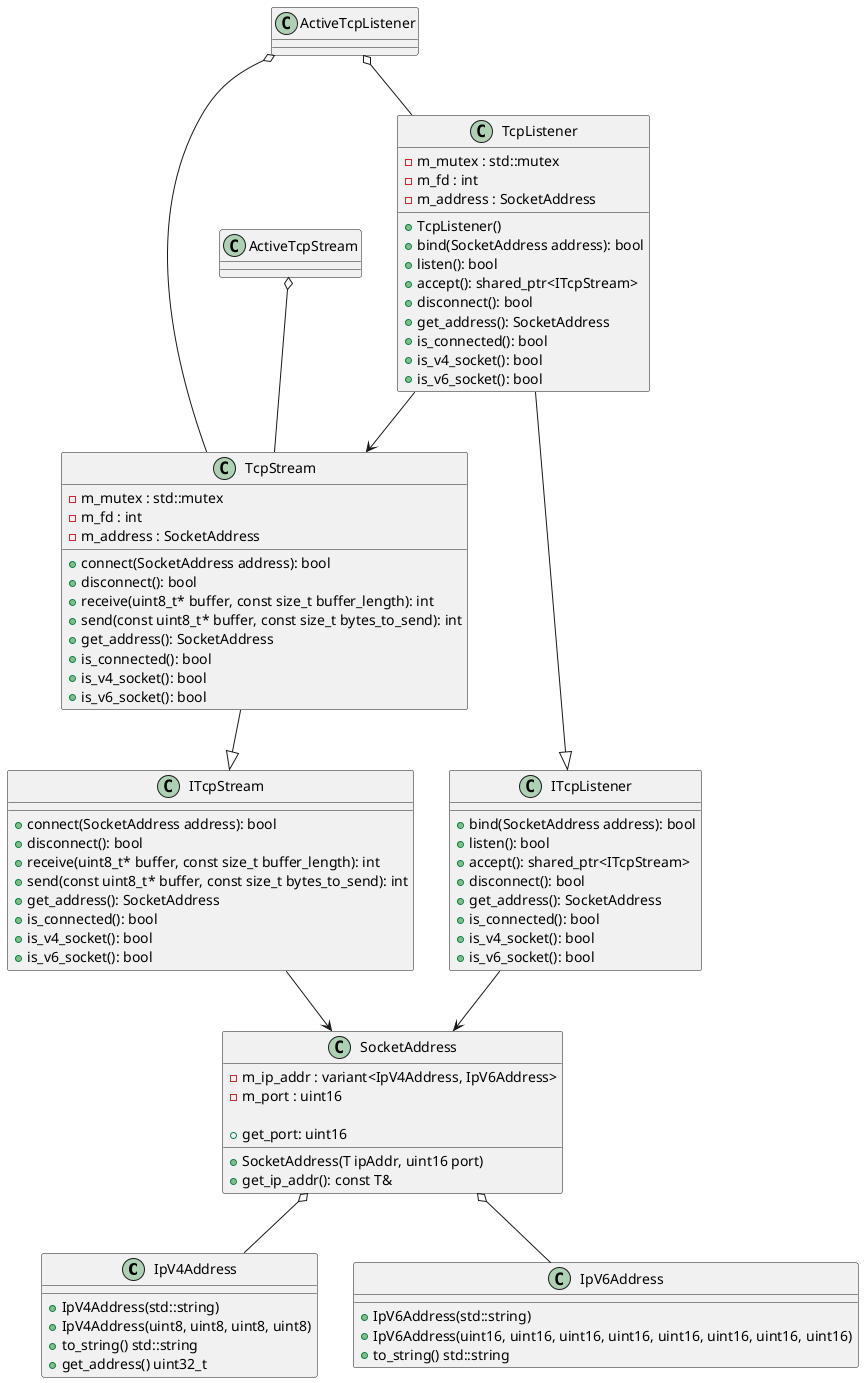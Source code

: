@startuml

class IpV4Address
{
   + IpV4Address(std::string)
   + IpV4Address(uint8, uint8, uint8, uint8)
   + to_string() std::string
   + get_address() uint32_t
}

class IpV6Address
{
   + IpV6Address(std::string)
   + IpV6Address(uint16, uint16, uint16, uint16, uint16, uint16, uint16, uint16)
   + to_string() std::string
}

class SocketAddress
{
   - m_ip_addr : variant<IpV4Address, IpV6Address>
   - m_port : uint16

   + SocketAddress(T ipAddr, uint16 port)
   + get_ip_addr(): const T&
   + get_port: uint16
}

class ITcpStream
{ 
   + connect(SocketAddress address): bool
   + disconnect(): bool
   + receive(uint8_t* buffer, const size_t buffer_length): int 
   + send(const uint8_t* buffer, const size_t bytes_to_send): int
   + get_address(): SocketAddress
   + is_connected(): bool
   + is_v4_socket(): bool
   + is_v6_socket(): bool
}

class ITcpListener
{
   + bind(SocketAddress address): bool
   + listen(): bool
   + accept(): shared_ptr<ITcpStream>
   + disconnect(): bool
   + get_address(): SocketAddress
   + is_connected(): bool
   + is_v4_socket(): bool
   + is_v6_socket(): bool
}

class TcpStream
{
   - m_mutex : std::mutex
   - m_fd : int
   - m_address : SocketAddress

   + connect(SocketAddress address): bool
   + disconnect(): bool
   + receive(uint8_t* buffer, const size_t buffer_length): int 
   + send(const uint8_t* buffer, const size_t bytes_to_send): int
   + get_address(): SocketAddress
   + is_connected(): bool
   + is_v4_socket(): bool
   + is_v6_socket(): bool
}

class TcpListener
{
   - m_mutex : std::mutex
   - m_fd : int
   - m_address : SocketAddress

   + TcpListener()
   + bind(SocketAddress address): bool
   + listen(): bool
   + accept(): shared_ptr<ITcpStream>
   + disconnect(): bool
   + get_address(): SocketAddress
   + is_connected(): bool
   + is_v4_socket(): bool
   + is_v6_socket(): bool
}

class ActiveTcpStream
{

}

class ActiveTcpListener
{

}

SocketAddress o-- IpV4Address
SocketAddress o-- IpV6Address

ITcpStream --> SocketAddress

ITcpListener --> SocketAddress

TcpStream --|> ITcpStream

TcpListener --|> ITcpListener
TcpListener --> TcpStream

ActiveTcpStream o-- TcpStream

ActiveTcpListener o-- TcpListener
ActiveTcpListener o-- TcpStream

@enduml